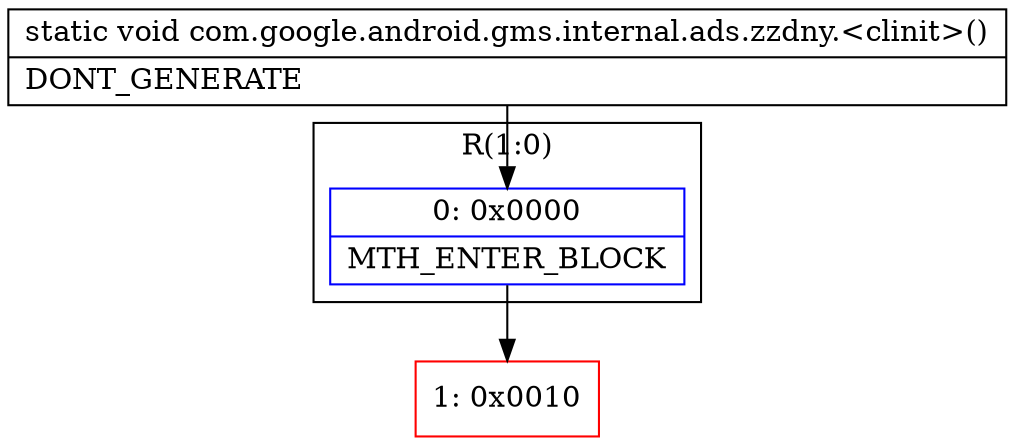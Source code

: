 digraph "CFG forcom.google.android.gms.internal.ads.zzdny.\<clinit\>()V" {
subgraph cluster_Region_782661241 {
label = "R(1:0)";
node [shape=record,color=blue];
Node_0 [shape=record,label="{0\:\ 0x0000|MTH_ENTER_BLOCK\l}"];
}
Node_1 [shape=record,color=red,label="{1\:\ 0x0010}"];
MethodNode[shape=record,label="{static void com.google.android.gms.internal.ads.zzdny.\<clinit\>()  | DONT_GENERATE\l}"];
MethodNode -> Node_0;
Node_0 -> Node_1;
}

